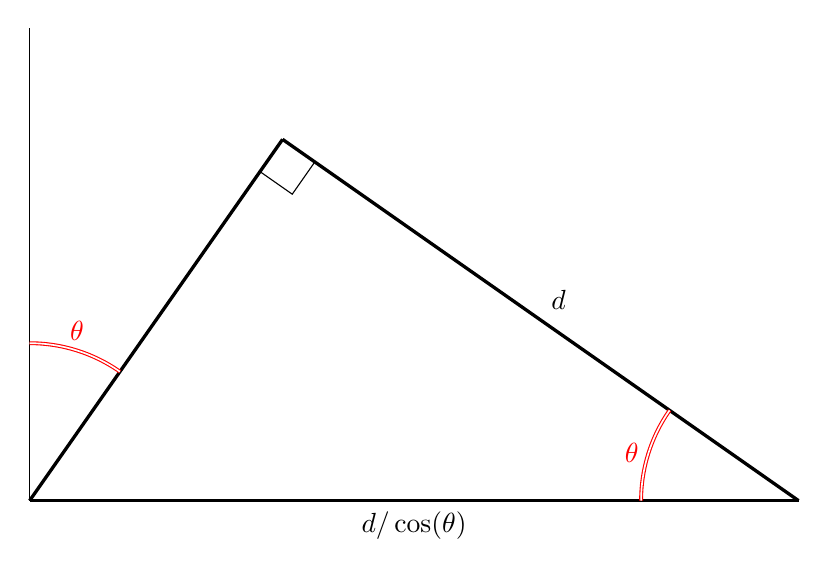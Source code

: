 ﻿\begin{tikzpicture}[scale=2]

\def\mytheta{35}

\coordinate(A) at ({-4/cos(\mytheta)},0);

\draw[very thick] (0,0) -- (A) node[midway, below]{$d/\cos(\theta)$};
\draw[very thick] (0,0) -- ({180-\mytheta}:4) node[midway, above right]{$d$};
\draw[very thick] (A) -- ({180-\mytheta}:4); 

\draw (A) -- ++(0,3);
\draw[red,double] (A) ++(90-\mytheta:1) arc({90-\mytheta}:90:1) node[midway, above]{$\theta$};

\draw[red,double] (0,0) ++(180:1) arc(180:{180-\mytheta}:1) node[midway, left]{$\theta$};

\draw[] ({180-\mytheta}:4) -- ++(-\mytheta:0.25) --++({-90-\mytheta}:0.25)--++({-180-\mytheta}:0.25);

\end{tikzpicture}